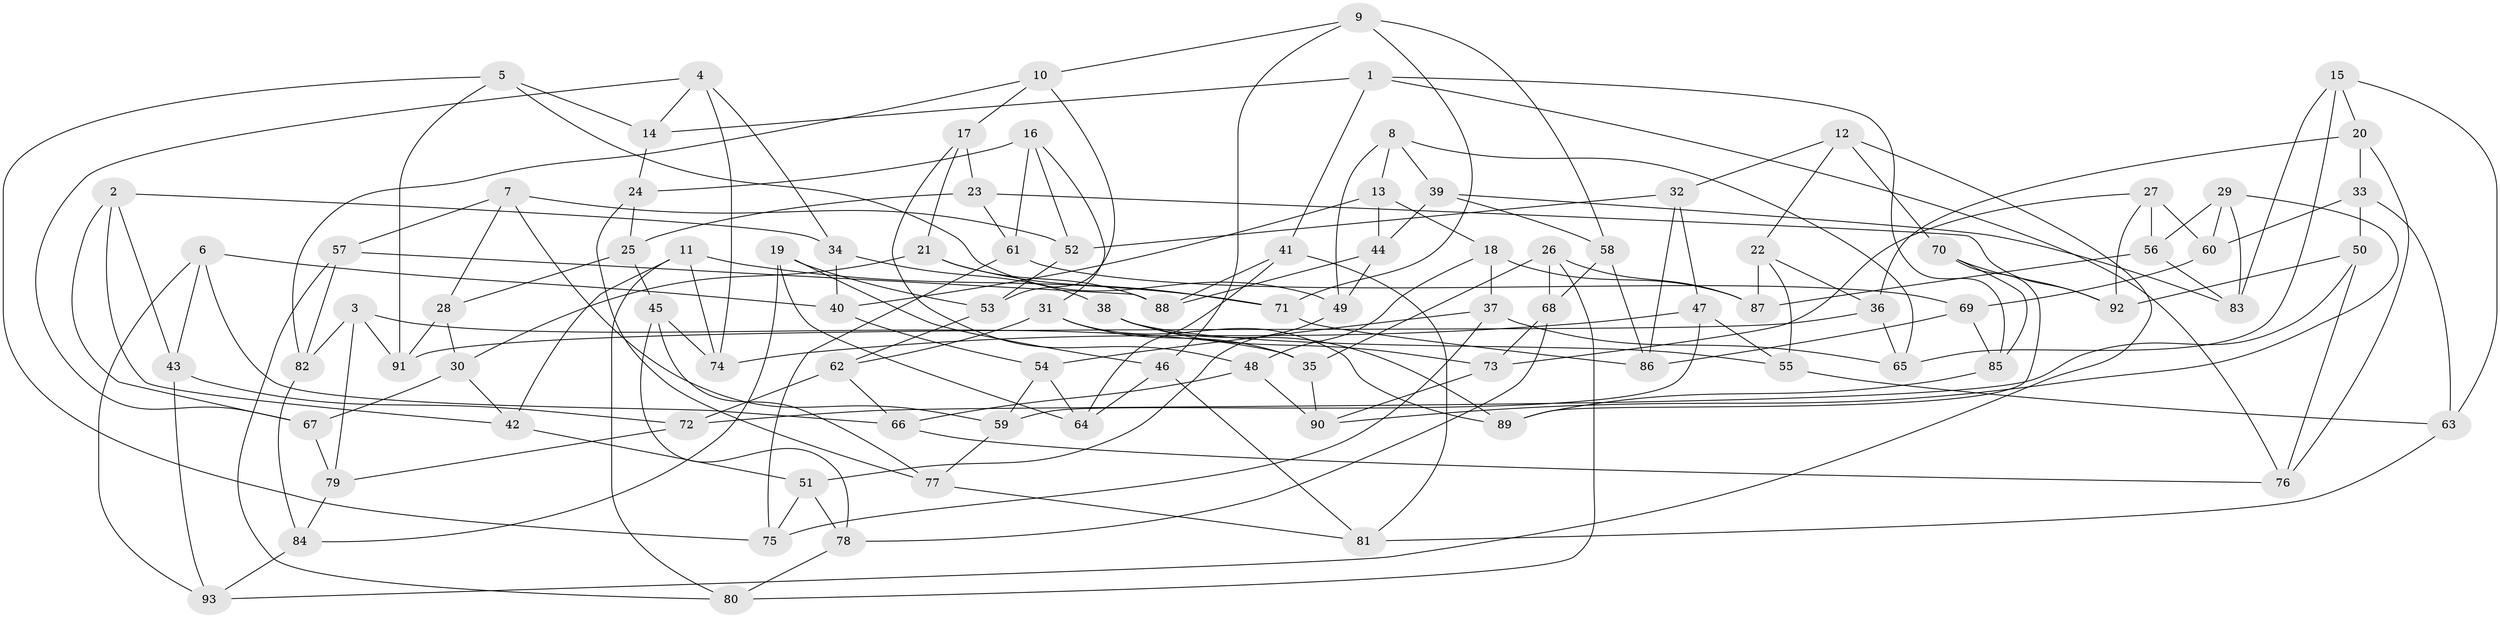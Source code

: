 // coarse degree distribution, {6: 0.3384615384615385, 5: 0.07692307692307693, 4: 0.5692307692307692, 3: 0.015384615384615385}
// Generated by graph-tools (version 1.1) at 2025/52/02/27/25 19:52:32]
// undirected, 93 vertices, 186 edges
graph export_dot {
graph [start="1"]
  node [color=gray90,style=filled];
  1;
  2;
  3;
  4;
  5;
  6;
  7;
  8;
  9;
  10;
  11;
  12;
  13;
  14;
  15;
  16;
  17;
  18;
  19;
  20;
  21;
  22;
  23;
  24;
  25;
  26;
  27;
  28;
  29;
  30;
  31;
  32;
  33;
  34;
  35;
  36;
  37;
  38;
  39;
  40;
  41;
  42;
  43;
  44;
  45;
  46;
  47;
  48;
  49;
  50;
  51;
  52;
  53;
  54;
  55;
  56;
  57;
  58;
  59;
  60;
  61;
  62;
  63;
  64;
  65;
  66;
  67;
  68;
  69;
  70;
  71;
  72;
  73;
  74;
  75;
  76;
  77;
  78;
  79;
  80;
  81;
  82;
  83;
  84;
  85;
  86;
  87;
  88;
  89;
  90;
  91;
  92;
  93;
  1 -- 41;
  1 -- 85;
  1 -- 14;
  1 -- 76;
  2 -- 34;
  2 -- 42;
  2 -- 43;
  2 -- 67;
  3 -- 82;
  3 -- 79;
  3 -- 35;
  3 -- 91;
  4 -- 74;
  4 -- 67;
  4 -- 14;
  4 -- 34;
  5 -- 75;
  5 -- 91;
  5 -- 14;
  5 -- 49;
  6 -- 66;
  6 -- 43;
  6 -- 93;
  6 -- 40;
  7 -- 59;
  7 -- 28;
  7 -- 52;
  7 -- 57;
  8 -- 13;
  8 -- 65;
  8 -- 49;
  8 -- 39;
  9 -- 58;
  9 -- 46;
  9 -- 10;
  9 -- 71;
  10 -- 82;
  10 -- 53;
  10 -- 17;
  11 -- 80;
  11 -- 71;
  11 -- 42;
  11 -- 74;
  12 -- 93;
  12 -- 70;
  12 -- 32;
  12 -- 22;
  13 -- 18;
  13 -- 40;
  13 -- 44;
  14 -- 24;
  15 -- 83;
  15 -- 65;
  15 -- 63;
  15 -- 20;
  16 -- 52;
  16 -- 24;
  16 -- 31;
  16 -- 61;
  17 -- 21;
  17 -- 23;
  17 -- 48;
  18 -- 37;
  18 -- 87;
  18 -- 48;
  19 -- 53;
  19 -- 64;
  19 -- 46;
  19 -- 84;
  20 -- 36;
  20 -- 76;
  20 -- 33;
  21 -- 88;
  21 -- 30;
  21 -- 71;
  22 -- 87;
  22 -- 55;
  22 -- 36;
  23 -- 25;
  23 -- 61;
  23 -- 92;
  24 -- 77;
  24 -- 25;
  25 -- 45;
  25 -- 28;
  26 -- 68;
  26 -- 87;
  26 -- 35;
  26 -- 80;
  27 -- 92;
  27 -- 73;
  27 -- 56;
  27 -- 60;
  28 -- 30;
  28 -- 91;
  29 -- 90;
  29 -- 83;
  29 -- 56;
  29 -- 60;
  30 -- 67;
  30 -- 42;
  31 -- 89;
  31 -- 62;
  31 -- 35;
  32 -- 86;
  32 -- 47;
  32 -- 52;
  33 -- 60;
  33 -- 63;
  33 -- 50;
  34 -- 38;
  34 -- 40;
  35 -- 90;
  36 -- 65;
  36 -- 91;
  37 -- 54;
  37 -- 65;
  37 -- 75;
  38 -- 89;
  38 -- 55;
  38 -- 73;
  39 -- 83;
  39 -- 44;
  39 -- 58;
  40 -- 54;
  41 -- 64;
  41 -- 88;
  41 -- 81;
  42 -- 51;
  43 -- 93;
  43 -- 72;
  44 -- 88;
  44 -- 49;
  45 -- 74;
  45 -- 77;
  45 -- 78;
  46 -- 81;
  46 -- 64;
  47 -- 59;
  47 -- 74;
  47 -- 55;
  48 -- 90;
  48 -- 66;
  49 -- 51;
  50 -- 92;
  50 -- 72;
  50 -- 76;
  51 -- 78;
  51 -- 75;
  52 -- 53;
  53 -- 62;
  54 -- 59;
  54 -- 64;
  55 -- 63;
  56 -- 87;
  56 -- 83;
  57 -- 82;
  57 -- 80;
  57 -- 88;
  58 -- 86;
  58 -- 68;
  59 -- 77;
  60 -- 69;
  61 -- 75;
  61 -- 69;
  62 -- 72;
  62 -- 66;
  63 -- 81;
  66 -- 76;
  67 -- 79;
  68 -- 78;
  68 -- 73;
  69 -- 85;
  69 -- 86;
  70 -- 92;
  70 -- 89;
  70 -- 85;
  71 -- 86;
  72 -- 79;
  73 -- 90;
  77 -- 81;
  78 -- 80;
  79 -- 84;
  82 -- 84;
  84 -- 93;
  85 -- 89;
}
